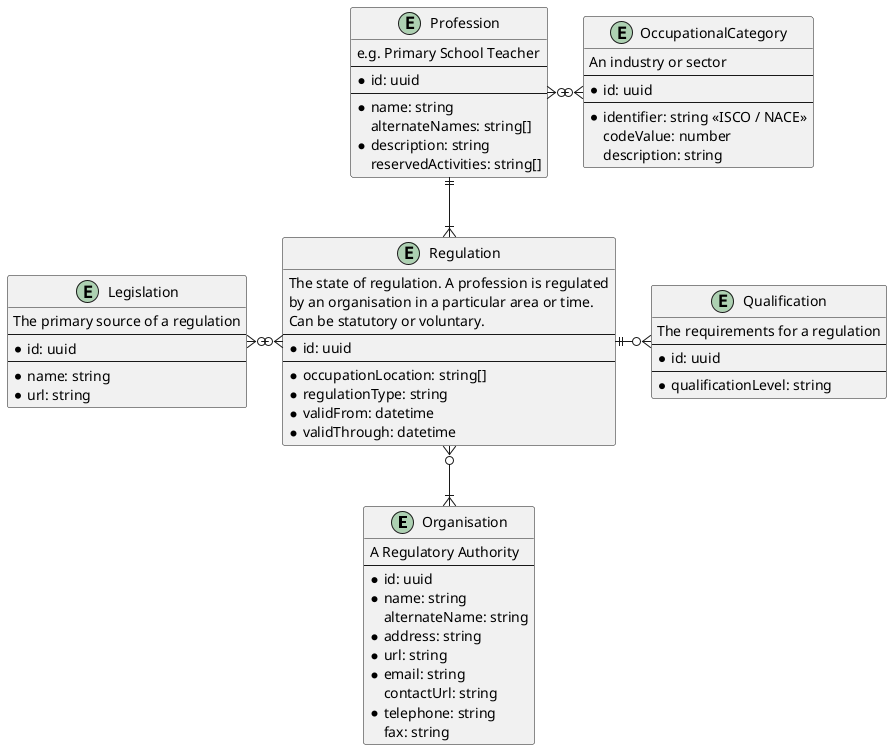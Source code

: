 @startuml organisations-and-professions
entity Organisation {
  A Regulatory Authority
  --
  * id: uuid
  * name: string
  alternateName: string
  * address: string
  * url: string
  * email: string
  contactUrl: string
  * telephone: string
  fax: string
}

entity Regulation {
  The state of regulation. A profession is regulated
  by an organisation in a particular area or time.
  Can be statutory or voluntary.
  --
  * id: uuid
  --
  * occupationLocation: string[]
  * regulationType: string
  * validFrom: datetime
  * validThrough: datetime
}

entity Profession {
  e.g. Primary School Teacher
  --
  * id: uuid
  --
  * name: string
  alternateNames: string[]
  * description: string
  reservedActivities: string[]
}

entity Qualification {
  The requirements for a regulation
  --
  * id: uuid
  --
  * qualificationLevel: string
}

entity Legislation {
  The primary source of a regulation
  --
  * id: uuid
  --
  * name: string
  * url: string
}

entity OccupationalCategory {
  An industry or sector
  --
  * id: uuid
  --
  * identifier: string <<ISCO / NACE>>
  codeValue: number
  description: string
}

Profession }o-o{ OccupationalCategory

Profession ||--|{ Regulation

Legislation }o-o{ Regulation
Regulation ||-o{ Qualification

Regulation }o--|{ Organisation
@enduml
